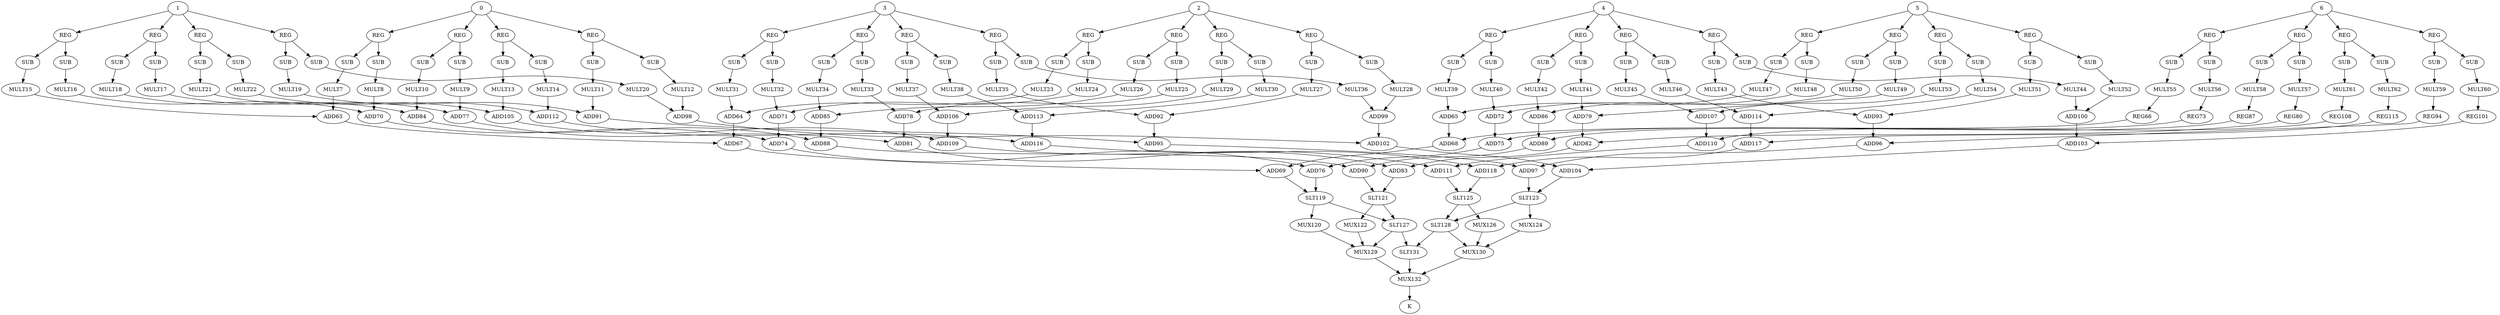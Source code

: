 strict digraph  {
0;
7 [label=MULT7];
8 [label=MULT8];
9 [label=MULT9];
10 [label=MULT10];
11 [label=MULT11];
12 [label=MULT12];
13 [label=MULT13];
14 [label=MULT14];
1;
15 [label=MULT15];
16 [label=MULT16];
17 [label=MULT17];
18 [label=MULT18];
19 [label=MULT19];
20 [label=MULT20];
21 [label=MULT21];
22 [label=MULT22];
2;
23 [label=MULT23];
24 [label=MULT24];
25 [label=MULT25];
26 [label=MULT26];
27 [label=MULT27];
28 [label=MULT28];
29 [label=MULT29];
30 [label=MULT30];
3;
31 [label=MULT31];
32 [label=MULT32];
33 [label=MULT33];
34 [label=MULT34];
35 [label=MULT35];
36 [label=MULT36];
37 [label=MULT37];
38 [label=MULT38];
4;
39 [label=MULT39];
40 [label=MULT40];
41 [label=MULT41];
42 [label=MULT42];
43 [label=MULT43];
44 [label=MULT44];
45 [label=MULT45];
46 [label=MULT46];
5;
47 [label=MULT47];
48 [label=MULT48];
49 [label=MULT49];
50 [label=MULT50];
51 [label=MULT51];
52 [label=MULT52];
53 [label=MULT53];
54 [label=MULT54];
6;
55 [label=MULT55];
56 [label=MULT56];
57 [label=MULT57];
58 [label=MULT58];
59 [label=MULT59];
60 [label=MULT60];
61 [label=MULT61];
62 [label=MULT62];
63 [label=ADD63];
64 [label=ADD64];
65 [label=ADD65];
66 [label=REG66];
67 [label=ADD67];
68 [label=ADD68];
69 [label=ADD69];
70 [label=ADD70];
71 [label=ADD71];
72 [label=ADD72];
73 [label=REG73];
74 [label=ADD74];
75 [label=ADD75];
76 [label=ADD76];
77 [label=ADD77];
78 [label=ADD78];
79 [label=ADD79];
80 [label=REG80];
81 [label=ADD81];
82 [label=ADD82];
83 [label=ADD83];
84 [label=ADD84];
85 [label=ADD85];
86 [label=ADD86];
87 [label=REG87];
88 [label=ADD88];
89 [label=ADD89];
90 [label=ADD90];
91 [label=ADD91];
92 [label=ADD92];
93 [label=ADD93];
94 [label=REG94];
95 [label=ADD95];
96 [label=ADD96];
97 [label=ADD97];
98 [label=ADD98];
99 [label=ADD99];
100 [label=ADD100];
101 [label=REG101];
102 [label=ADD102];
103 [label=ADD103];
104 [label=ADD104];
105 [label=ADD105];
106 [label=ADD106];
107 [label=ADD107];
108 [label=REG108];
109 [label=ADD109];
110 [label=ADD110];
111 [label=ADD111];
112 [label=ADD112];
113 [label=ADD113];
114 [label=ADD114];
115 [label=REG115];
116 [label=ADD116];
117 [label=ADD117];
118 [label=ADD118];
119 [label=SLT119];
120 [label=MUX120];
121 [label=SLT121];
122 [label=MUX122];
123 [label=SLT123];
124 [label=MUX124];
125 [label=SLT125];
126 [label=MUX126];
127 [label=SLT127];
128 [label=SLT128];
129 [label=MUX129];
130 [label=MUX130];
131 [label=SLT131];
132 [label=MUX132];
133 [label=K];
134 [label=SUB];
135 [label=SUB];
136 [label=SUB];
137 [label=SUB];
138 [label=SUB];
139 [label=SUB];
140 [label=SUB];
141 [label=SUB];
142 [label=SUB];
143 [label=SUB];
144 [label=SUB];
145 [label=SUB];
146 [label=SUB];
147 [label=SUB];
148 [label=SUB];
149 [label=SUB];
150 [label=SUB];
151 [label=SUB];
152 [label=SUB];
153 [label=SUB];
154 [label=SUB];
155 [label=SUB];
156 [label=SUB];
157 [label=SUB];
158 [label=SUB];
159 [label=SUB];
160 [label=SUB];
161 [label=SUB];
162 [label=SUB];
163 [label=SUB];
164 [label=SUB];
165 [label=SUB];
166 [label=SUB];
167 [label=SUB];
168 [label=SUB];
169 [label=SUB];
170 [label=SUB];
171 [label=SUB];
172 [label=SUB];
173 [label=SUB];
174 [label=SUB];
175 [label=SUB];
176 [label=SUB];
177 [label=SUB];
178 [label=SUB];
179 [label=SUB];
180 [label=SUB];
181 [label=SUB];
182 [label=SUB];
183 [label=SUB];
184 [label=SUB];
185 [label=SUB];
186 [label=SUB];
187 [label=SUB];
188 [label=SUB];
189 [label=SUB];
190 [label=REG];
191 [label=REG];
192 [label=REG];
193 [label=REG];
194 [label=REG];
195 [label=REG];
196 [label=REG];
197 [label=REG];
198 [label=REG];
199 [label=REG];
200 [label=REG];
201 [label=REG];
202 [label=REG];
203 [label=REG];
204 [label=REG];
205 [label=REG];
206 [label=REG];
207 [label=REG];
208 [label=REG];
209 [label=REG];
210 [label=REG];
211 [label=REG];
212 [label=REG];
213 [label=REG];
214 [label=REG];
215 [label=REG];
216 [label=REG];
217 [label=REG];
0 -> 190;
0 -> 191;
0 -> 192;
0 -> 193;
7 -> 63;
8 -> 70;
9 -> 77;
10 -> 84;
11 -> 91;
12 -> 98;
13 -> 105;
14 -> 112;
1 -> 194;
1 -> 195;
1 -> 196;
1 -> 197;
15 -> 63;
16 -> 70;
17 -> 77;
18 -> 84;
19 -> 91;
20 -> 98;
21 -> 105;
22 -> 112;
2 -> 198;
2 -> 199;
2 -> 200;
2 -> 201;
23 -> 64;
24 -> 71;
25 -> 78;
26 -> 85;
27 -> 92;
28 -> 99;
29 -> 106;
30 -> 113;
3 -> 202;
3 -> 203;
3 -> 204;
3 -> 205;
31 -> 64;
32 -> 71;
33 -> 78;
34 -> 85;
35 -> 92;
36 -> 99;
37 -> 106;
38 -> 113;
4 -> 206;
4 -> 207;
4 -> 208;
4 -> 209;
39 -> 65;
40 -> 72;
41 -> 79;
42 -> 86;
43 -> 93;
44 -> 100;
45 -> 107;
46 -> 114;
5 -> 210;
5 -> 211;
5 -> 212;
5 -> 213;
47 -> 65;
48 -> 72;
49 -> 79;
50 -> 86;
51 -> 93;
52 -> 100;
53 -> 107;
54 -> 114;
6 -> 214;
6 -> 215;
6 -> 216;
6 -> 217;
55 -> 66;
56 -> 73;
57 -> 80;
58 -> 87;
59 -> 94;
60 -> 101;
61 -> 108;
62 -> 115;
63 -> 67;
64 -> 67;
65 -> 68;
66 -> 68;
67 -> 69;
68 -> 69;
69 -> 119;
70 -> 74;
71 -> 74;
72 -> 75;
73 -> 75;
74 -> 76;
75 -> 76;
76 -> 119;
77 -> 81;
78 -> 81;
79 -> 82;
80 -> 82;
81 -> 83;
82 -> 83;
83 -> 121;
84 -> 88;
85 -> 88;
86 -> 89;
87 -> 89;
88 -> 90;
89 -> 90;
90 -> 121;
91 -> 95;
92 -> 95;
93 -> 96;
94 -> 96;
95 -> 97;
96 -> 97;
97 -> 123;
98 -> 102;
99 -> 102;
100 -> 103;
101 -> 103;
102 -> 104;
103 -> 104;
104 -> 123;
105 -> 109;
106 -> 109;
107 -> 110;
108 -> 110;
109 -> 111;
110 -> 111;
111 -> 125;
112 -> 116;
113 -> 116;
114 -> 117;
115 -> 117;
116 -> 118;
117 -> 118;
118 -> 125;
119 -> 120;
119 -> 127;
120 -> 129;
121 -> 122;
121 -> 127;
122 -> 129;
123 -> 124;
123 -> 128;
124 -> 130;
125 -> 126;
125 -> 128;
126 -> 130;
127 -> 129;
127 -> 131;
128 -> 130;
128 -> 131;
129 -> 132;
130 -> 132;
131 -> 132;
132 -> 133;
134 -> 7;
135 -> 8;
136 -> 9;
137 -> 10;
138 -> 11;
139 -> 12;
140 -> 13;
141 -> 14;
142 -> 15;
143 -> 16;
144 -> 17;
145 -> 18;
146 -> 19;
147 -> 20;
148 -> 21;
149 -> 22;
150 -> 23;
151 -> 24;
152 -> 25;
153 -> 26;
154 -> 27;
155 -> 28;
156 -> 29;
157 -> 30;
158 -> 31;
159 -> 32;
160 -> 33;
161 -> 34;
162 -> 35;
163 -> 36;
164 -> 37;
165 -> 38;
166 -> 39;
167 -> 40;
168 -> 41;
169 -> 42;
170 -> 43;
171 -> 44;
172 -> 45;
173 -> 46;
174 -> 47;
175 -> 48;
176 -> 49;
177 -> 50;
178 -> 51;
179 -> 52;
180 -> 53;
181 -> 54;
182 -> 55;
183 -> 56;
184 -> 57;
185 -> 58;
186 -> 59;
187 -> 60;
188 -> 61;
189 -> 62;
190 -> 134;
190 -> 135;
191 -> 136;
191 -> 137;
192 -> 138;
192 -> 139;
193 -> 140;
193 -> 141;
194 -> 142;
194 -> 143;
195 -> 144;
195 -> 145;
196 -> 146;
196 -> 147;
197 -> 148;
197 -> 149;
198 -> 150;
198 -> 151;
199 -> 152;
199 -> 153;
200 -> 154;
200 -> 155;
201 -> 156;
201 -> 157;
202 -> 158;
202 -> 159;
203 -> 160;
203 -> 161;
204 -> 162;
204 -> 163;
205 -> 164;
205 -> 165;
206 -> 166;
206 -> 167;
207 -> 168;
207 -> 169;
208 -> 170;
208 -> 171;
209 -> 172;
209 -> 173;
210 -> 174;
210 -> 175;
211 -> 176;
211 -> 177;
212 -> 178;
212 -> 179;
213 -> 180;
213 -> 181;
214 -> 182;
214 -> 183;
215 -> 184;
215 -> 185;
216 -> 186;
216 -> 187;
217 -> 188;
217 -> 189;
}
